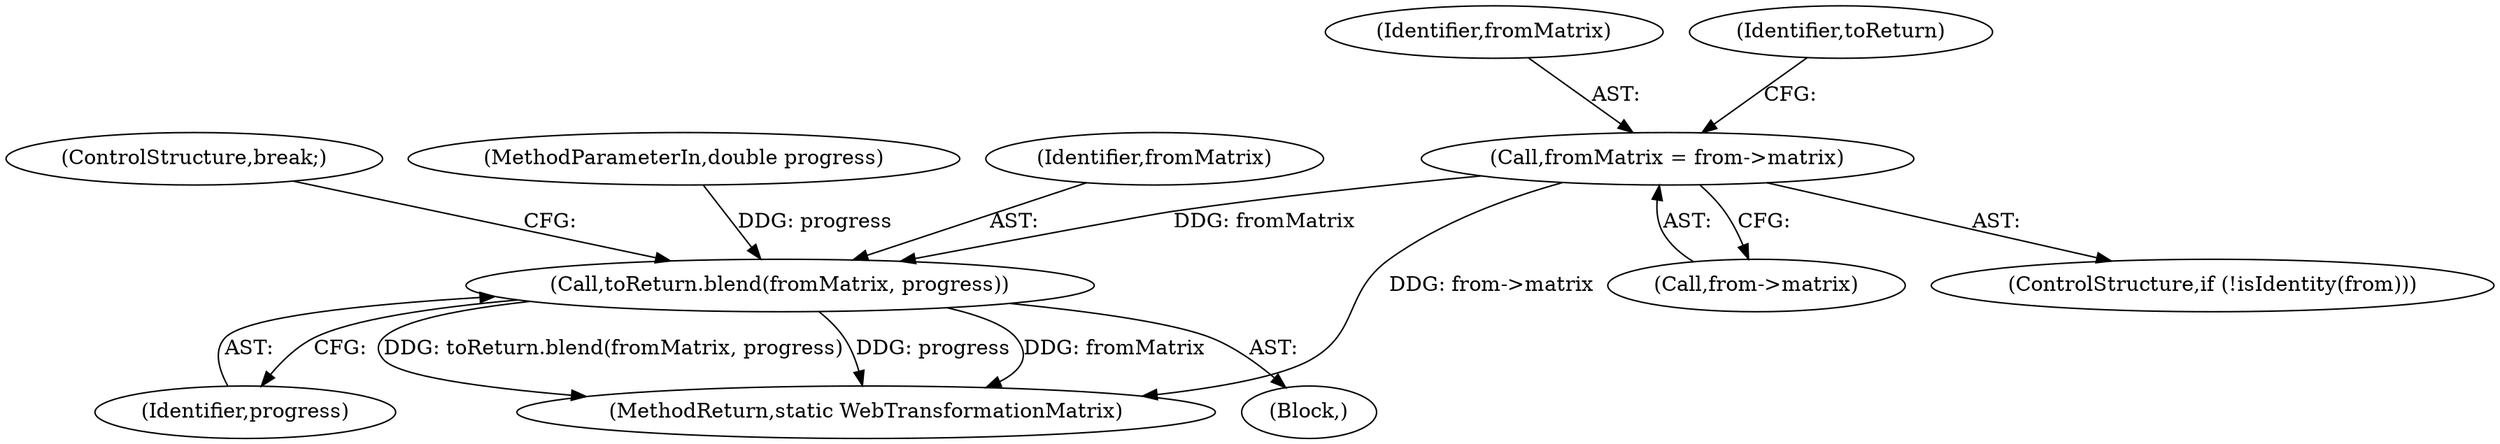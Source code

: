 digraph "1_Chrome_3c036ca040c114c077e13c35baaea78e2ddbaf61_0@pointer" {
"1000286" [label="(Call,fromMatrix = from->matrix)"];
"1000294" [label="(Call,toReturn.blend(fromMatrix, progress))"];
"1000287" [label="(Identifier,fromMatrix)"];
"1000282" [label="(ControlStructure,if (!isIdentity(from)))"];
"1000286" [label="(Call,fromMatrix = from->matrix)"];
"1000297" [label="(ControlStructure,break;)"];
"1000103" [label="(MethodParameterIn,double progress)"];
"1000288" [label="(Call,from->matrix)"];
"1000494" [label="(MethodReturn,static WebTransformationMatrix)"];
"1000270" [label="(Block,)"];
"1000296" [label="(Identifier,progress)"];
"1000295" [label="(Identifier,fromMatrix)"];
"1000292" [label="(Identifier,toReturn)"];
"1000294" [label="(Call,toReturn.blend(fromMatrix, progress))"];
"1000286" -> "1000282"  [label="AST: "];
"1000286" -> "1000288"  [label="CFG: "];
"1000287" -> "1000286"  [label="AST: "];
"1000288" -> "1000286"  [label="AST: "];
"1000292" -> "1000286"  [label="CFG: "];
"1000286" -> "1000494"  [label="DDG: from->matrix"];
"1000286" -> "1000294"  [label="DDG: fromMatrix"];
"1000294" -> "1000270"  [label="AST: "];
"1000294" -> "1000296"  [label="CFG: "];
"1000295" -> "1000294"  [label="AST: "];
"1000296" -> "1000294"  [label="AST: "];
"1000297" -> "1000294"  [label="CFG: "];
"1000294" -> "1000494"  [label="DDG: toReturn.blend(fromMatrix, progress)"];
"1000294" -> "1000494"  [label="DDG: progress"];
"1000294" -> "1000494"  [label="DDG: fromMatrix"];
"1000103" -> "1000294"  [label="DDG: progress"];
}
